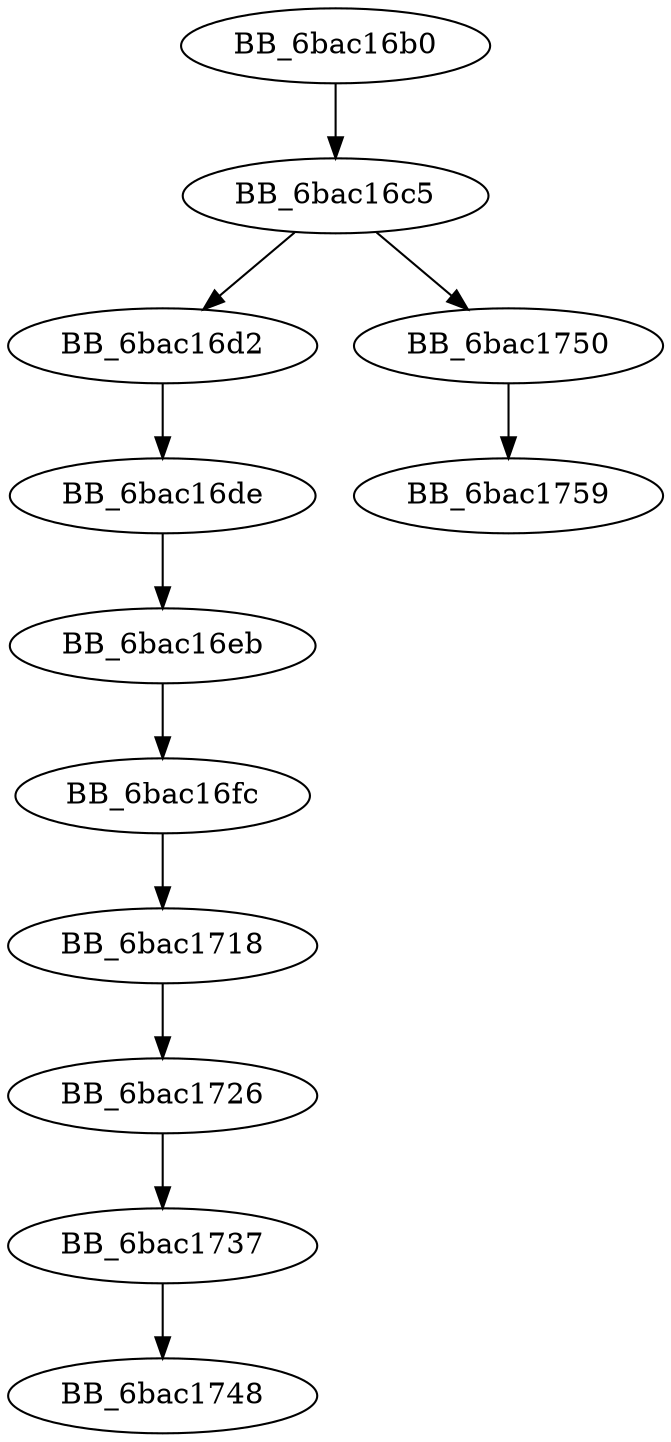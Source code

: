 DiGraph sub_6BAC16B0{
BB_6bac16b0->BB_6bac16c5
BB_6bac16c5->BB_6bac16d2
BB_6bac16c5->BB_6bac1750
BB_6bac16d2->BB_6bac16de
BB_6bac16de->BB_6bac16eb
BB_6bac16eb->BB_6bac16fc
BB_6bac16fc->BB_6bac1718
BB_6bac1718->BB_6bac1726
BB_6bac1726->BB_6bac1737
BB_6bac1737->BB_6bac1748
BB_6bac1750->BB_6bac1759
}
